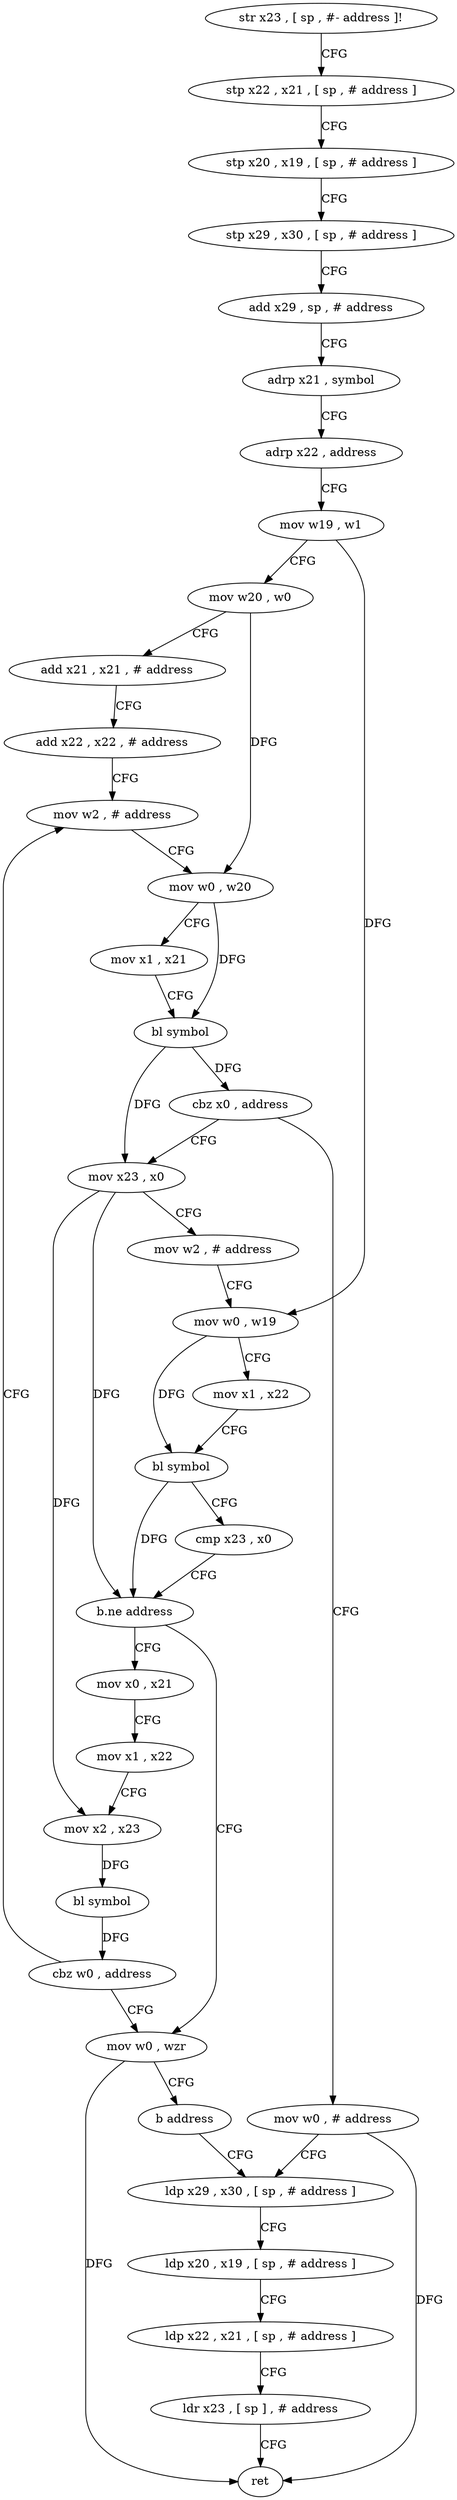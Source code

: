 digraph "func" {
"4211944" [label = "str x23 , [ sp , #- address ]!" ]
"4211948" [label = "stp x22 , x21 , [ sp , # address ]" ]
"4211952" [label = "stp x20 , x19 , [ sp , # address ]" ]
"4211956" [label = "stp x29 , x30 , [ sp , # address ]" ]
"4211960" [label = "add x29 , sp , # address" ]
"4211964" [label = "adrp x21 , symbol" ]
"4211968" [label = "adrp x22 , address" ]
"4211972" [label = "mov w19 , w1" ]
"4211976" [label = "mov w20 , w0" ]
"4211980" [label = "add x21 , x21 , # address" ]
"4211984" [label = "add x22 , x22 , # address" ]
"4211988" [label = "mov w2 , # address" ]
"4212064" [label = "mov w0 , # address" ]
"4212068" [label = "ldp x29 , x30 , [ sp , # address ]" ]
"4212008" [label = "mov x23 , x0" ]
"4212012" [label = "mov w2 , # address" ]
"4212016" [label = "mov w0 , w19" ]
"4212020" [label = "mov x1 , x22" ]
"4212024" [label = "bl symbol" ]
"4212028" [label = "cmp x23 , x0" ]
"4212032" [label = "b.ne address" ]
"4212056" [label = "mov w0 , wzr" ]
"4212036" [label = "mov x0 , x21" ]
"4212060" [label = "b address" ]
"4212040" [label = "mov x1 , x22" ]
"4212044" [label = "mov x2 , x23" ]
"4212048" [label = "bl symbol" ]
"4212052" [label = "cbz w0 , address" ]
"4212072" [label = "ldp x20 , x19 , [ sp , # address ]" ]
"4212076" [label = "ldp x22 , x21 , [ sp , # address ]" ]
"4212080" [label = "ldr x23 , [ sp ] , # address" ]
"4212084" [label = "ret" ]
"4211992" [label = "mov w0 , w20" ]
"4211996" [label = "mov x1 , x21" ]
"4212000" [label = "bl symbol" ]
"4212004" [label = "cbz x0 , address" ]
"4211944" -> "4211948" [ label = "CFG" ]
"4211948" -> "4211952" [ label = "CFG" ]
"4211952" -> "4211956" [ label = "CFG" ]
"4211956" -> "4211960" [ label = "CFG" ]
"4211960" -> "4211964" [ label = "CFG" ]
"4211964" -> "4211968" [ label = "CFG" ]
"4211968" -> "4211972" [ label = "CFG" ]
"4211972" -> "4211976" [ label = "CFG" ]
"4211972" -> "4212016" [ label = "DFG" ]
"4211976" -> "4211980" [ label = "CFG" ]
"4211976" -> "4211992" [ label = "DFG" ]
"4211980" -> "4211984" [ label = "CFG" ]
"4211984" -> "4211988" [ label = "CFG" ]
"4211988" -> "4211992" [ label = "CFG" ]
"4212064" -> "4212068" [ label = "CFG" ]
"4212064" -> "4212084" [ label = "DFG" ]
"4212068" -> "4212072" [ label = "CFG" ]
"4212008" -> "4212012" [ label = "CFG" ]
"4212008" -> "4212032" [ label = "DFG" ]
"4212008" -> "4212044" [ label = "DFG" ]
"4212012" -> "4212016" [ label = "CFG" ]
"4212016" -> "4212020" [ label = "CFG" ]
"4212016" -> "4212024" [ label = "DFG" ]
"4212020" -> "4212024" [ label = "CFG" ]
"4212024" -> "4212028" [ label = "CFG" ]
"4212024" -> "4212032" [ label = "DFG" ]
"4212028" -> "4212032" [ label = "CFG" ]
"4212032" -> "4212056" [ label = "CFG" ]
"4212032" -> "4212036" [ label = "CFG" ]
"4212056" -> "4212060" [ label = "CFG" ]
"4212056" -> "4212084" [ label = "DFG" ]
"4212036" -> "4212040" [ label = "CFG" ]
"4212060" -> "4212068" [ label = "CFG" ]
"4212040" -> "4212044" [ label = "CFG" ]
"4212044" -> "4212048" [ label = "DFG" ]
"4212048" -> "4212052" [ label = "DFG" ]
"4212052" -> "4211988" [ label = "CFG" ]
"4212052" -> "4212056" [ label = "CFG" ]
"4212072" -> "4212076" [ label = "CFG" ]
"4212076" -> "4212080" [ label = "CFG" ]
"4212080" -> "4212084" [ label = "CFG" ]
"4211992" -> "4211996" [ label = "CFG" ]
"4211992" -> "4212000" [ label = "DFG" ]
"4211996" -> "4212000" [ label = "CFG" ]
"4212000" -> "4212004" [ label = "DFG" ]
"4212000" -> "4212008" [ label = "DFG" ]
"4212004" -> "4212064" [ label = "CFG" ]
"4212004" -> "4212008" [ label = "CFG" ]
}
